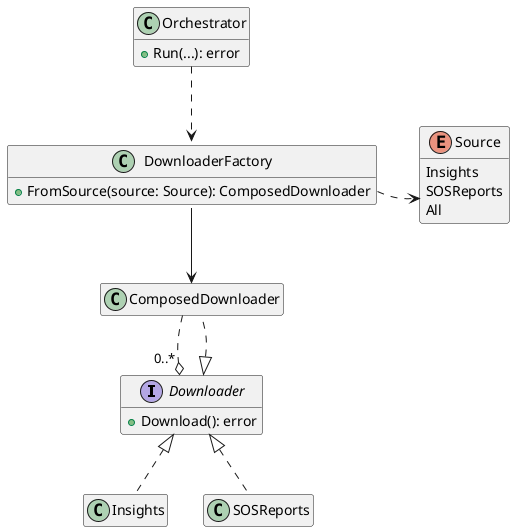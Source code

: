 @startuml sources
' Diagram that describes the relationship between classes that take care of
' accessing and downloading all desired files from the data sources.
hide empty fields
hide empty methods

interface Downloader {
    + Download(): error
}

class Insights
class SOSReports
class ComposedDownloader

class DownloaderFactory {
    + FromSource(source: Source): ComposedDownloader
}

class Orchestrator {
    + Run(...): error
}

enum Source {
    Insights
    SOSReports
    All
}

Downloader <|.. Insights
Downloader <|.. SOSReports
Downloader <|.. ComposedDownloader

Downloader "0..*" o.up. ComposedDownloader

DownloaderFactory --> ComposedDownloader
DownloaderFactory::FromSource .right.> Source

Orchestrator ..> DownloaderFactory

@enduml

